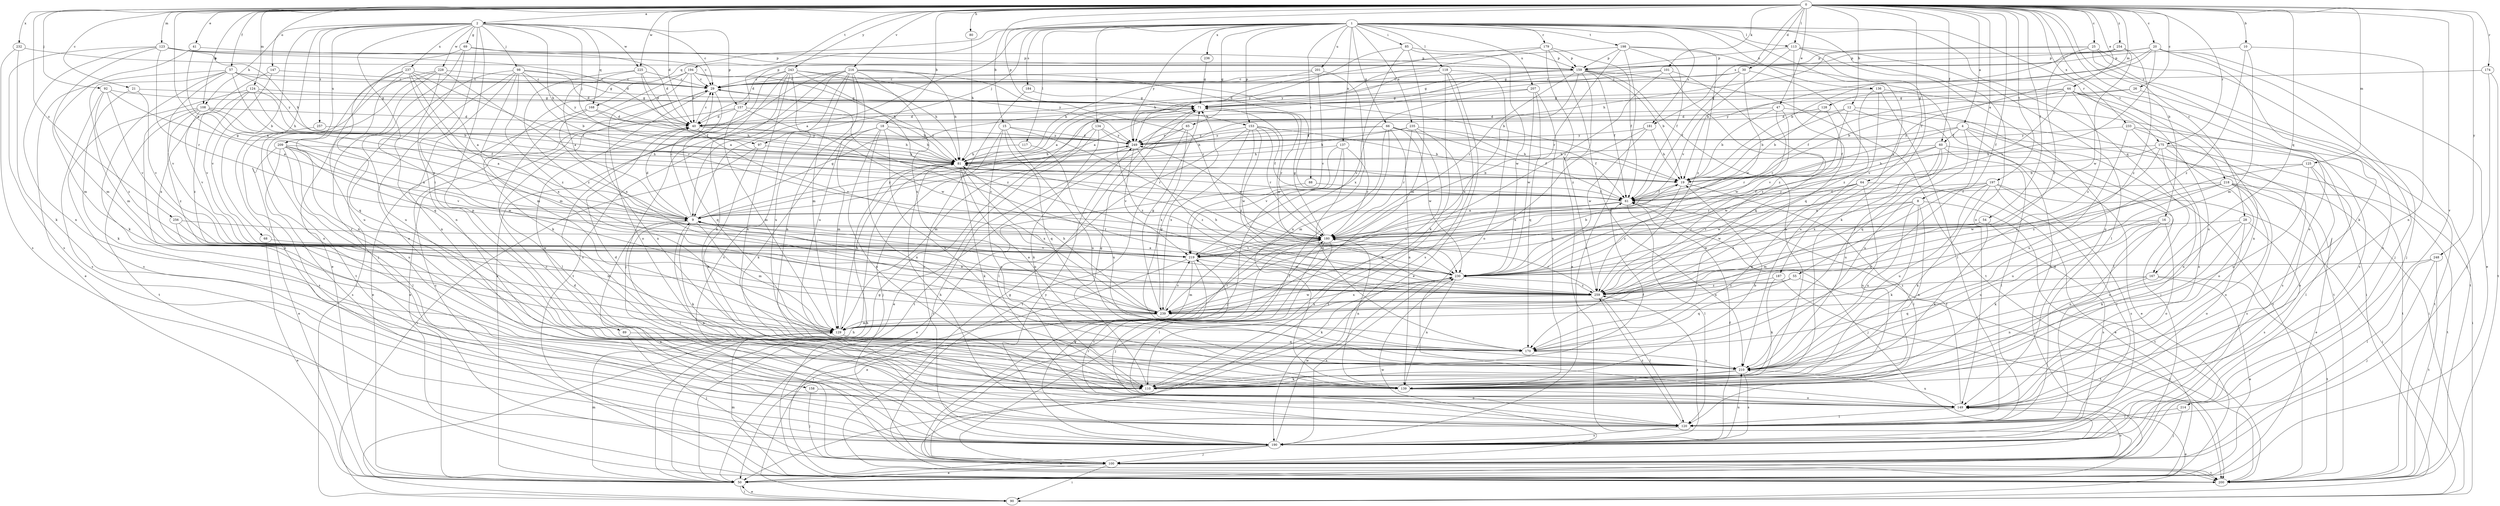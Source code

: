 strict digraph  {
0;
1;
2;
4;
8;
9;
10;
12;
15;
16;
18;
19;
20;
21;
25;
26;
28;
29;
30;
40;
41;
44;
47;
50;
54;
55;
57;
60;
61;
64;
65;
66;
68;
69;
71;
80;
81;
85;
88;
89;
90;
92;
97;
98;
100;
101;
108;
110;
113;
117;
118;
120;
123;
124;
125;
128;
129;
134;
136;
137;
139;
147;
149;
153;
157;
158;
159;
167;
168;
170;
174;
175;
179;
180;
181;
184;
187;
190;
194;
197;
198;
200;
201;
207;
209;
210;
214;
216;
218;
219;
225;
228;
230;
232;
233;
235;
236;
237;
239;
243;
248;
249;
254;
256;
257;
259;
0 -> 2  [label=a];
0 -> 4  [label=a];
0 -> 8  [label=a];
0 -> 9  [label=a];
0 -> 10  [label=b];
0 -> 12  [label=b];
0 -> 15  [label=b];
0 -> 16  [label=b];
0 -> 18  [label=b];
0 -> 20  [label=c];
0 -> 21  [label=c];
0 -> 25  [label=c];
0 -> 26  [label=c];
0 -> 28  [label=c];
0 -> 30  [label=d];
0 -> 40  [label=d];
0 -> 41  [label=e];
0 -> 44  [label=e];
0 -> 47  [label=e];
0 -> 54  [label=f];
0 -> 55  [label=f];
0 -> 57  [label=f];
0 -> 60  [label=f];
0 -> 64  [label=g];
0 -> 80  [label=h];
0 -> 92  [label=j];
0 -> 101  [label=k];
0 -> 108  [label=k];
0 -> 113  [label=l];
0 -> 123  [label=m];
0 -> 124  [label=m];
0 -> 125  [label=m];
0 -> 128  [label=m];
0 -> 147  [label=o];
0 -> 153  [label=p];
0 -> 167  [label=q];
0 -> 174  [label=r];
0 -> 175  [label=r];
0 -> 181  [label=s];
0 -> 194  [label=t];
0 -> 197  [label=t];
0 -> 214  [label=v];
0 -> 216  [label=v];
0 -> 218  [label=v];
0 -> 225  [label=w];
0 -> 232  [label=x];
0 -> 233  [label=x];
0 -> 243  [label=y];
0 -> 248  [label=y];
0 -> 254  [label=z];
0 -> 256  [label=z];
1 -> 9  [label=a];
1 -> 65  [label=g];
1 -> 66  [label=g];
1 -> 85  [label=i];
1 -> 88  [label=i];
1 -> 97  [label=j];
1 -> 113  [label=l];
1 -> 117  [label=l];
1 -> 118  [label=l];
1 -> 134  [label=n];
1 -> 136  [label=n];
1 -> 137  [label=n];
1 -> 149  [label=o];
1 -> 153  [label=p];
1 -> 157  [label=p];
1 -> 167  [label=q];
1 -> 168  [label=q];
1 -> 175  [label=r];
1 -> 179  [label=r];
1 -> 181  [label=s];
1 -> 184  [label=s];
1 -> 187  [label=s];
1 -> 198  [label=t];
1 -> 201  [label=u];
1 -> 207  [label=u];
1 -> 235  [label=x];
1 -> 236  [label=x];
1 -> 249  [label=y];
2 -> 29  [label=c];
2 -> 68  [label=g];
2 -> 69  [label=g];
2 -> 81  [label=h];
2 -> 89  [label=i];
2 -> 97  [label=j];
2 -> 98  [label=j];
2 -> 108  [label=k];
2 -> 120  [label=l];
2 -> 157  [label=p];
2 -> 158  [label=p];
2 -> 168  [label=q];
2 -> 209  [label=u];
2 -> 225  [label=w];
2 -> 228  [label=w];
2 -> 237  [label=x];
2 -> 239  [label=x];
2 -> 257  [label=z];
4 -> 60  [label=f];
4 -> 90  [label=i];
4 -> 100  [label=j];
4 -> 180  [label=r];
4 -> 200  [label=t];
4 -> 210  [label=u];
4 -> 249  [label=y];
8 -> 9  [label=a];
8 -> 110  [label=k];
8 -> 129  [label=m];
8 -> 139  [label=n];
8 -> 200  [label=t];
8 -> 210  [label=u];
8 -> 230  [label=w];
9 -> 29  [label=c];
9 -> 40  [label=d];
9 -> 71  [label=g];
9 -> 110  [label=k];
9 -> 120  [label=l];
9 -> 129  [label=m];
9 -> 180  [label=r];
9 -> 249  [label=y];
10 -> 129  [label=m];
10 -> 139  [label=n];
10 -> 159  [label=p];
10 -> 259  [label=z];
12 -> 19  [label=b];
12 -> 40  [label=d];
12 -> 120  [label=l];
12 -> 170  [label=q];
12 -> 219  [label=v];
15 -> 100  [label=j];
15 -> 149  [label=o];
15 -> 170  [label=q];
15 -> 180  [label=r];
15 -> 210  [label=u];
15 -> 249  [label=y];
16 -> 110  [label=k];
16 -> 139  [label=n];
16 -> 149  [label=o];
16 -> 180  [label=r];
16 -> 210  [label=u];
18 -> 81  [label=h];
18 -> 110  [label=k];
18 -> 129  [label=m];
18 -> 139  [label=n];
18 -> 149  [label=o];
18 -> 210  [label=u];
18 -> 249  [label=y];
19 -> 61  [label=f];
19 -> 120  [label=l];
19 -> 259  [label=z];
20 -> 19  [label=b];
20 -> 50  [label=e];
20 -> 61  [label=f];
20 -> 71  [label=g];
20 -> 100  [label=j];
20 -> 110  [label=k];
20 -> 159  [label=p];
20 -> 219  [label=v];
21 -> 71  [label=g];
21 -> 110  [label=k];
21 -> 219  [label=v];
25 -> 81  [label=h];
25 -> 100  [label=j];
25 -> 149  [label=o];
25 -> 159  [label=p];
25 -> 190  [label=s];
25 -> 259  [label=z];
26 -> 19  [label=b];
26 -> 71  [label=g];
26 -> 200  [label=t];
28 -> 110  [label=k];
28 -> 149  [label=o];
28 -> 180  [label=r];
28 -> 190  [label=s];
28 -> 210  [label=u];
29 -> 71  [label=g];
29 -> 139  [label=n];
29 -> 170  [label=q];
30 -> 29  [label=c];
30 -> 40  [label=d];
30 -> 61  [label=f];
30 -> 230  [label=w];
30 -> 259  [label=z];
40 -> 29  [label=c];
40 -> 81  [label=h];
40 -> 219  [label=v];
40 -> 249  [label=y];
41 -> 9  [label=a];
41 -> 129  [label=m];
41 -> 159  [label=p];
44 -> 61  [label=f];
44 -> 71  [label=g];
44 -> 139  [label=n];
44 -> 190  [label=s];
44 -> 210  [label=u];
44 -> 219  [label=v];
44 -> 249  [label=y];
44 -> 259  [label=z];
47 -> 19  [label=b];
47 -> 40  [label=d];
47 -> 180  [label=r];
47 -> 200  [label=t];
47 -> 230  [label=w];
50 -> 71  [label=g];
50 -> 81  [label=h];
50 -> 90  [label=i];
50 -> 129  [label=m];
54 -> 110  [label=k];
54 -> 180  [label=r];
54 -> 190  [label=s];
54 -> 230  [label=w];
55 -> 170  [label=q];
55 -> 200  [label=t];
55 -> 239  [label=x];
55 -> 259  [label=z];
57 -> 19  [label=b];
57 -> 29  [label=c];
57 -> 50  [label=e];
57 -> 71  [label=g];
57 -> 110  [label=k];
57 -> 129  [label=m];
57 -> 219  [label=v];
57 -> 249  [label=y];
60 -> 19  [label=b];
60 -> 50  [label=e];
60 -> 81  [label=h];
60 -> 120  [label=l];
60 -> 210  [label=u];
60 -> 230  [label=w];
60 -> 239  [label=x];
61 -> 9  [label=a];
61 -> 100  [label=j];
61 -> 120  [label=l];
61 -> 219  [label=v];
64 -> 50  [label=e];
64 -> 61  [label=f];
64 -> 139  [label=n];
64 -> 170  [label=q];
64 -> 230  [label=w];
64 -> 239  [label=x];
65 -> 50  [label=e];
65 -> 200  [label=t];
65 -> 239  [label=x];
65 -> 249  [label=y];
66 -> 19  [label=b];
66 -> 61  [label=f];
66 -> 81  [label=h];
66 -> 120  [label=l];
66 -> 129  [label=m];
66 -> 139  [label=n];
66 -> 230  [label=w];
66 -> 249  [label=y];
68 -> 50  [label=e];
68 -> 219  [label=v];
69 -> 40  [label=d];
69 -> 50  [label=e];
69 -> 100  [label=j];
69 -> 139  [label=n];
69 -> 159  [label=p];
71 -> 40  [label=d];
71 -> 180  [label=r];
71 -> 230  [label=w];
80 -> 81  [label=h];
81 -> 19  [label=b];
81 -> 110  [label=k];
81 -> 210  [label=u];
81 -> 239  [label=x];
85 -> 129  [label=m];
85 -> 159  [label=p];
85 -> 230  [label=w];
85 -> 239  [label=x];
85 -> 249  [label=y];
88 -> 50  [label=e];
88 -> 61  [label=f];
89 -> 100  [label=j];
89 -> 170  [label=q];
90 -> 50  [label=e];
90 -> 81  [label=h];
90 -> 149  [label=o];
92 -> 9  [label=a];
92 -> 71  [label=g];
92 -> 190  [label=s];
92 -> 219  [label=v];
92 -> 259  [label=z];
97 -> 81  [label=h];
97 -> 90  [label=i];
97 -> 110  [label=k];
98 -> 19  [label=b];
98 -> 29  [label=c];
98 -> 40  [label=d];
98 -> 90  [label=i];
98 -> 129  [label=m];
98 -> 139  [label=n];
98 -> 149  [label=o];
98 -> 249  [label=y];
98 -> 259  [label=z];
100 -> 9  [label=a];
100 -> 50  [label=e];
100 -> 90  [label=i];
100 -> 149  [label=o];
100 -> 180  [label=r];
100 -> 200  [label=t];
100 -> 230  [label=w];
101 -> 29  [label=c];
101 -> 81  [label=h];
101 -> 170  [label=q];
101 -> 180  [label=r];
101 -> 259  [label=z];
108 -> 9  [label=a];
108 -> 40  [label=d];
108 -> 61  [label=f];
108 -> 110  [label=k];
108 -> 200  [label=t];
108 -> 219  [label=v];
108 -> 259  [label=z];
110 -> 19  [label=b];
110 -> 40  [label=d];
110 -> 61  [label=f];
110 -> 71  [label=g];
113 -> 110  [label=k];
113 -> 120  [label=l];
113 -> 149  [label=o];
113 -> 159  [label=p];
113 -> 170  [label=q];
113 -> 219  [label=v];
117 -> 81  [label=h];
117 -> 210  [label=u];
118 -> 9  [label=a];
118 -> 29  [label=c];
118 -> 50  [label=e];
118 -> 110  [label=k];
118 -> 149  [label=o];
118 -> 190  [label=s];
120 -> 9  [label=a];
120 -> 81  [label=h];
120 -> 190  [label=s];
120 -> 219  [label=v];
120 -> 259  [label=z];
123 -> 29  [label=c];
123 -> 40  [label=d];
123 -> 81  [label=h];
123 -> 129  [label=m];
123 -> 139  [label=n];
123 -> 159  [label=p];
123 -> 180  [label=r];
123 -> 190  [label=s];
124 -> 19  [label=b];
124 -> 71  [label=g];
124 -> 81  [label=h];
124 -> 190  [label=s];
124 -> 219  [label=v];
124 -> 259  [label=z];
125 -> 19  [label=b];
125 -> 120  [label=l];
125 -> 149  [label=o];
125 -> 210  [label=u];
125 -> 259  [label=z];
128 -> 19  [label=b];
128 -> 40  [label=d];
128 -> 61  [label=f];
129 -> 81  [label=h];
129 -> 170  [label=q];
129 -> 180  [label=r];
134 -> 110  [label=k];
134 -> 129  [label=m];
134 -> 200  [label=t];
134 -> 249  [label=y];
134 -> 259  [label=z];
136 -> 71  [label=g];
136 -> 90  [label=i];
136 -> 120  [label=l];
136 -> 210  [label=u];
136 -> 259  [label=z];
137 -> 81  [label=h];
137 -> 100  [label=j];
137 -> 170  [label=q];
137 -> 180  [label=r];
137 -> 219  [label=v];
139 -> 149  [label=o];
147 -> 29  [label=c];
147 -> 219  [label=v];
147 -> 239  [label=x];
149 -> 61  [label=f];
149 -> 120  [label=l];
149 -> 210  [label=u];
153 -> 19  [label=b];
153 -> 61  [label=f];
153 -> 120  [label=l];
153 -> 180  [label=r];
153 -> 230  [label=w];
153 -> 239  [label=x];
153 -> 249  [label=y];
153 -> 259  [label=z];
157 -> 40  [label=d];
157 -> 50  [label=e];
157 -> 81  [label=h];
157 -> 129  [label=m];
157 -> 230  [label=w];
158 -> 100  [label=j];
158 -> 149  [label=o];
159 -> 9  [label=a];
159 -> 19  [label=b];
159 -> 29  [label=c];
159 -> 61  [label=f];
159 -> 71  [label=g];
159 -> 139  [label=n];
159 -> 180  [label=r];
159 -> 200  [label=t];
159 -> 239  [label=x];
159 -> 259  [label=z];
167 -> 50  [label=e];
167 -> 139  [label=n];
167 -> 170  [label=q];
167 -> 200  [label=t];
167 -> 259  [label=z];
168 -> 40  [label=d];
168 -> 50  [label=e];
168 -> 81  [label=h];
168 -> 120  [label=l];
170 -> 71  [label=g];
170 -> 210  [label=u];
174 -> 29  [label=c];
174 -> 100  [label=j];
174 -> 200  [label=t];
175 -> 81  [label=h];
175 -> 90  [label=i];
175 -> 139  [label=n];
175 -> 149  [label=o];
175 -> 180  [label=r];
175 -> 200  [label=t];
175 -> 239  [label=x];
179 -> 50  [label=e];
179 -> 61  [label=f];
179 -> 81  [label=h];
179 -> 159  [label=p];
179 -> 210  [label=u];
179 -> 249  [label=y];
180 -> 71  [label=g];
180 -> 100  [label=j];
180 -> 120  [label=l];
180 -> 139  [label=n];
180 -> 219  [label=v];
180 -> 249  [label=y];
181 -> 19  [label=b];
181 -> 230  [label=w];
181 -> 239  [label=x];
181 -> 249  [label=y];
184 -> 71  [label=g];
184 -> 190  [label=s];
187 -> 110  [label=k];
187 -> 200  [label=t];
187 -> 259  [label=z];
190 -> 29  [label=c];
190 -> 40  [label=d];
190 -> 50  [label=e];
190 -> 61  [label=f];
190 -> 100  [label=j];
190 -> 180  [label=r];
190 -> 210  [label=u];
190 -> 230  [label=w];
190 -> 249  [label=y];
190 -> 259  [label=z];
194 -> 19  [label=b];
194 -> 29  [label=c];
194 -> 40  [label=d];
194 -> 81  [label=h];
194 -> 110  [label=k];
194 -> 149  [label=o];
194 -> 239  [label=x];
197 -> 61  [label=f];
197 -> 90  [label=i];
197 -> 110  [label=k];
197 -> 120  [label=l];
197 -> 170  [label=q];
197 -> 180  [label=r];
197 -> 190  [label=s];
197 -> 210  [label=u];
198 -> 40  [label=d];
198 -> 50  [label=e];
198 -> 61  [label=f];
198 -> 159  [label=p];
198 -> 180  [label=r];
198 -> 190  [label=s];
198 -> 259  [label=z];
200 -> 29  [label=c];
200 -> 71  [label=g];
200 -> 129  [label=m];
201 -> 29  [label=c];
201 -> 81  [label=h];
201 -> 139  [label=n];
201 -> 219  [label=v];
207 -> 71  [label=g];
207 -> 139  [label=n];
207 -> 170  [label=q];
207 -> 219  [label=v];
207 -> 230  [label=w];
209 -> 9  [label=a];
209 -> 50  [label=e];
209 -> 81  [label=h];
209 -> 120  [label=l];
209 -> 190  [label=s];
209 -> 210  [label=u];
209 -> 219  [label=v];
209 -> 230  [label=w];
210 -> 110  [label=k];
210 -> 139  [label=n];
210 -> 190  [label=s];
214 -> 100  [label=j];
214 -> 120  [label=l];
216 -> 9  [label=a];
216 -> 29  [label=c];
216 -> 50  [label=e];
216 -> 61  [label=f];
216 -> 81  [label=h];
216 -> 129  [label=m];
216 -> 139  [label=n];
216 -> 180  [label=r];
216 -> 190  [label=s];
216 -> 200  [label=t];
216 -> 210  [label=u];
216 -> 239  [label=x];
218 -> 50  [label=e];
218 -> 61  [label=f];
218 -> 149  [label=o];
218 -> 190  [label=s];
218 -> 200  [label=t];
218 -> 210  [label=u];
218 -> 230  [label=w];
219 -> 19  [label=b];
219 -> 50  [label=e];
219 -> 90  [label=i];
219 -> 129  [label=m];
219 -> 180  [label=r];
219 -> 230  [label=w];
225 -> 9  [label=a];
225 -> 29  [label=c];
225 -> 40  [label=d];
225 -> 61  [label=f];
225 -> 259  [label=z];
228 -> 29  [label=c];
228 -> 149  [label=o];
228 -> 170  [label=q];
228 -> 180  [label=r];
228 -> 200  [label=t];
228 -> 210  [label=u];
230 -> 9  [label=a];
230 -> 81  [label=h];
230 -> 110  [label=k];
230 -> 139  [label=n];
230 -> 190  [label=s];
230 -> 239  [label=x];
230 -> 259  [label=z];
232 -> 110  [label=k];
232 -> 159  [label=p];
232 -> 190  [label=s];
233 -> 149  [label=o];
233 -> 190  [label=s];
233 -> 200  [label=t];
233 -> 210  [label=u];
233 -> 249  [label=y];
235 -> 61  [label=f];
235 -> 81  [label=h];
235 -> 110  [label=k];
235 -> 180  [label=r];
235 -> 200  [label=t];
235 -> 249  [label=y];
236 -> 71  [label=g];
237 -> 9  [label=a];
237 -> 29  [label=c];
237 -> 61  [label=f];
237 -> 129  [label=m];
237 -> 139  [label=n];
237 -> 170  [label=q];
237 -> 210  [label=u];
237 -> 239  [label=x];
239 -> 9  [label=a];
239 -> 71  [label=g];
239 -> 81  [label=h];
239 -> 129  [label=m];
239 -> 219  [label=v];
239 -> 230  [label=w];
243 -> 29  [label=c];
243 -> 81  [label=h];
243 -> 100  [label=j];
243 -> 110  [label=k];
243 -> 139  [label=n];
243 -> 190  [label=s];
243 -> 210  [label=u];
243 -> 249  [label=y];
243 -> 259  [label=z];
248 -> 100  [label=j];
248 -> 120  [label=l];
248 -> 200  [label=t];
248 -> 230  [label=w];
249 -> 81  [label=h];
249 -> 200  [label=t];
249 -> 219  [label=v];
249 -> 259  [label=z];
254 -> 19  [label=b];
254 -> 159  [label=p];
254 -> 230  [label=w];
254 -> 259  [label=z];
256 -> 129  [label=m];
256 -> 180  [label=r];
256 -> 230  [label=w];
257 -> 190  [label=s];
257 -> 249  [label=y];
259 -> 9  [label=a];
259 -> 29  [label=c];
259 -> 120  [label=l];
259 -> 180  [label=r];
259 -> 239  [label=x];
}
